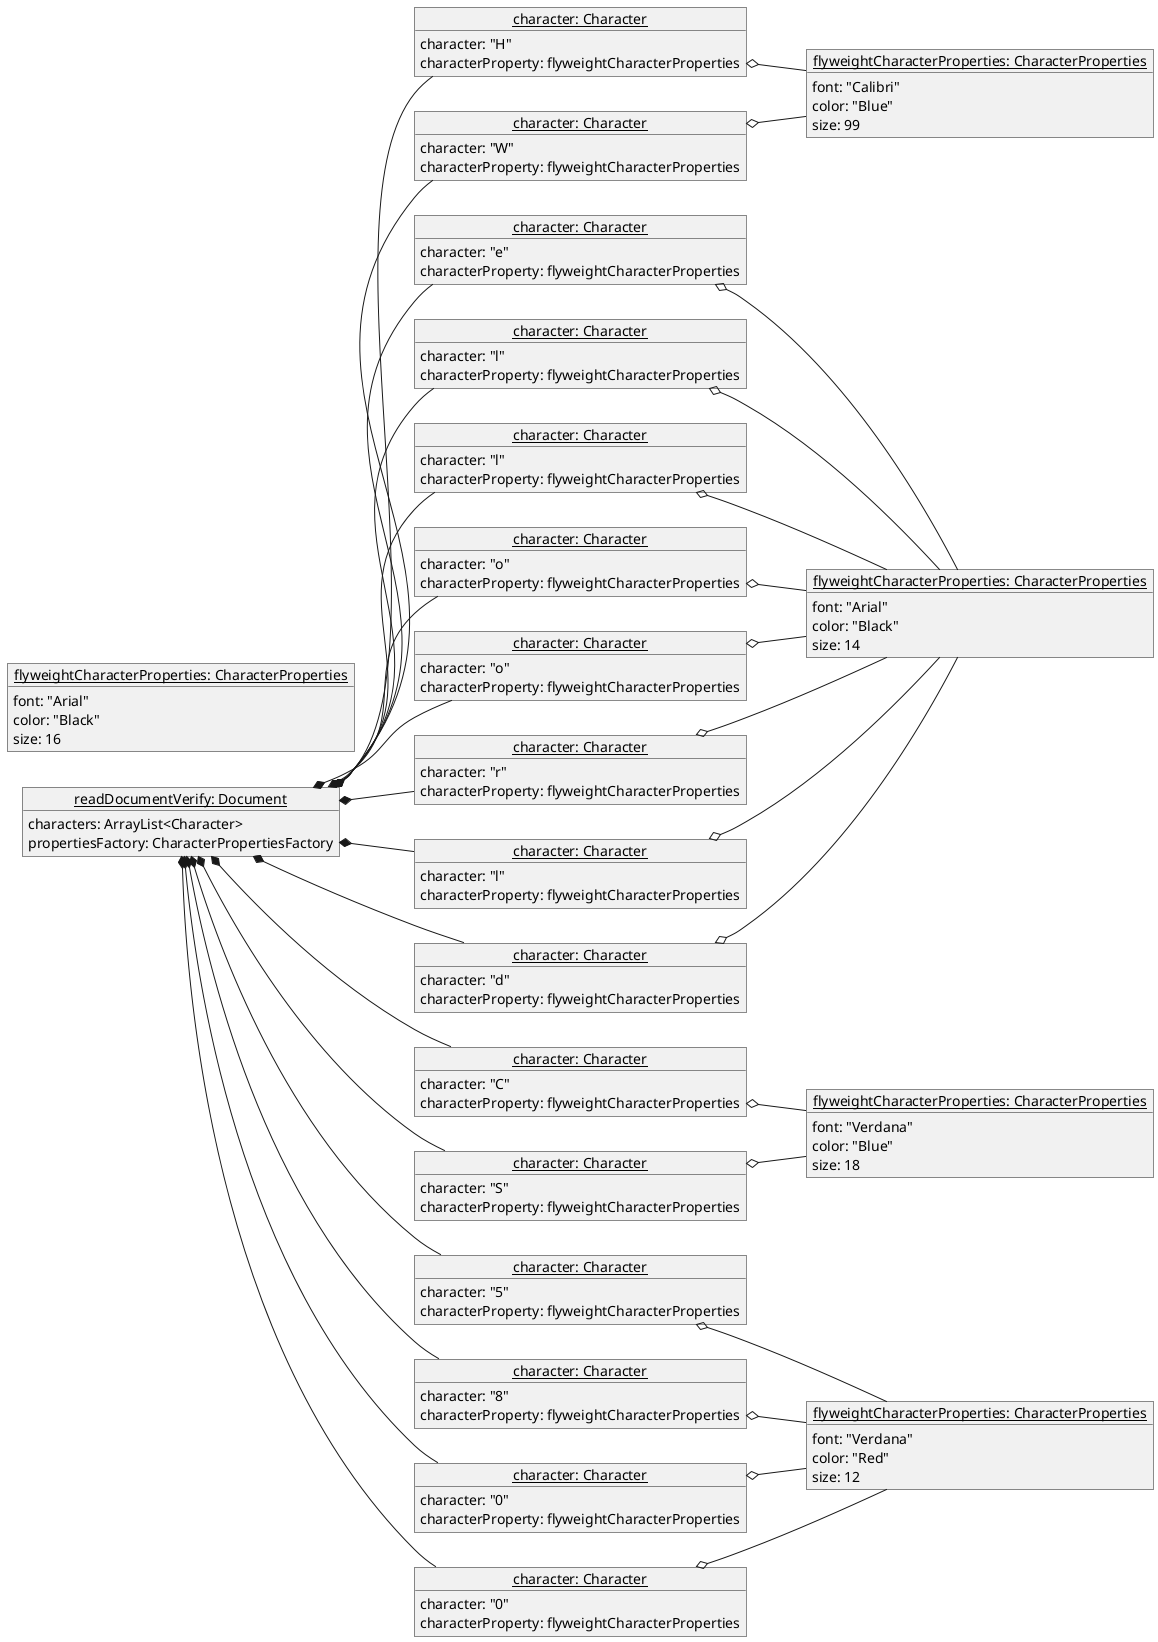 @startuml
left to right direction

object "<u>readDocumentVerify: Document</u>" as readDocumentVerify {
    characters: ArrayList<Character>
    propertiesFactory: CharacterPropertiesFactory
}

object "<u>flyweightCharacterProperties: CharacterProperties</u>" as arialBlack16 {
    font: "Arial"
    color: "Black"
    size: 16
}

object "<u>flyweightCharacterProperties: CharacterProperties</u>" as arialBlack14 {
    font: "Arial"
    color: "Black"
    size: 14
}

object "<u>flyweightCharacterProperties: CharacterProperties</u>" as verdanaBlue18 {
    font: "Verdana"
    color: "Blue"
    size: 18
}

object "<u>flyweightCharacterProperties: CharacterProperties</u>" as verdanaRed12 {
    font: "Verdana"
    color: "Red"
    size: 12
}

object "<u>flyweightCharacterProperties: CharacterProperties</u>" as calibriBlue99 {
    font: "Calibri"
    color: "Blue"
    size: 99
}

object "<u>character: Character</u>" as hCharacter {
    character: "H"
    characterProperty: flyweightCharacterProperties
}

object "<u>character: Character</u>" as eCharacter {
    character: "e"
    characterProperty: flyweightCharacterProperties
}

object "<u>character: Character</u>" as lCharacter {
    character: "l"
    characterProperty: flyweightCharacterProperties
}

object "<u>character: Character</u>" as lCharacter2 {
    character: "l"
    characterProperty: flyweightCharacterProperties
}

object "<u>character: Character</u>" as oCharacter {
    character: "o"
    characterProperty: flyweightCharacterProperties
}

object "<u>character: Character</u>" as wCharacter {
    character: "W"
    characterProperty: flyweightCharacterProperties
}

object "<u>character: Character</u>" as oCharacter2 {
    character: "o"
    characterProperty: flyweightCharacterProperties
}

object "<u>character: Character</u>" as rCharacter {
    character: "r"
    characterProperty: flyweightCharacterProperties
}

object "<u>character: Character</u>" as lCharacter3 {
    character: "l"
    characterProperty: flyweightCharacterProperties
}

object "<u>character: Character</u>" as dCharacter {
    character: "d"
    characterProperty: flyweightCharacterProperties
}

object "<u>character: Character</u>" as cCharacter {
    character: "C"
    characterProperty: flyweightCharacterProperties
}

object "<u>character: Character</u>" as sCharacter {
    character: "S"
    characterProperty: flyweightCharacterProperties
}

object "<u>character: Character</u>" as 5Character {
    character: "5"
    characterProperty: flyweightCharacterProperties
}

object "<u>character: Character</u>" as 8Character {
    character: "8"
    characterProperty: flyweightCharacterProperties
}

object "<u>character: Character</u>" as 0Character {
    character: "0"
    characterProperty: flyweightCharacterProperties
}

object "<u>character: Character</u>" as 0Character2 {
    character: "0"
    characterProperty: flyweightCharacterProperties
}


readDocumentVerify *-- hCharacter
hCharacter o-- calibriBlue99
readDocumentVerify *-- eCharacter
eCharacter o-- arialBlack14
readDocumentVerify *-- lCharacter
lCharacter o-- arialBlack14
readDocumentVerify *-- lCharacter2
lCharacter2 o-- arialBlack14
readDocumentVerify *-- oCharacter
oCharacter o-- arialBlack14
readDocumentVerify *-- wCharacter
wCharacter o-- calibriBlue99
readDocumentVerify *-- oCharacter2
oCharacter2 o-- arialBlack14
readDocumentVerify *-- rCharacter
rCharacter o-- arialBlack14
readDocumentVerify *-- lCharacter3
lCharacter3 o-- arialBlack14
readDocumentVerify *-- dCharacter
dCharacter o-- arialBlack14
readDocumentVerify *-- cCharacter
cCharacter o-- verdanaBlue18
readDocumentVerify *-- sCharacter
sCharacter o-- verdanaBlue18
readDocumentVerify *-- 5Character
5Character o-- verdanaRed12
readDocumentVerify *-- 8Character
8Character o-- verdanaRed12
readDocumentVerify *-- 0Character
0Character o-- verdanaRed12
readDocumentVerify *-- 0Character2
0Character2 o-- verdanaRed12

@enduml
